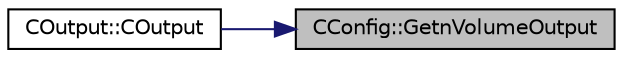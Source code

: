 digraph "CConfig::GetnVolumeOutput"
{
 // LATEX_PDF_SIZE
  edge [fontname="Helvetica",fontsize="10",labelfontname="Helvetica",labelfontsize="10"];
  node [fontname="Helvetica",fontsize="10",shape=record];
  rankdir="RL";
  Node1 [label="CConfig::GetnVolumeOutput",height=0.2,width=0.4,color="black", fillcolor="grey75", style="filled", fontcolor="black",tooltip="Get the number of history output variables requested."];
  Node1 -> Node2 [dir="back",color="midnightblue",fontsize="10",style="solid",fontname="Helvetica"];
  Node2 [label="COutput::COutput",height=0.2,width=0.4,color="black", fillcolor="white", style="filled",URL="$classCOutput.html#aaa7c40fcaab595257d7809cd4bec617b",tooltip="Constructor of the class."];
}
